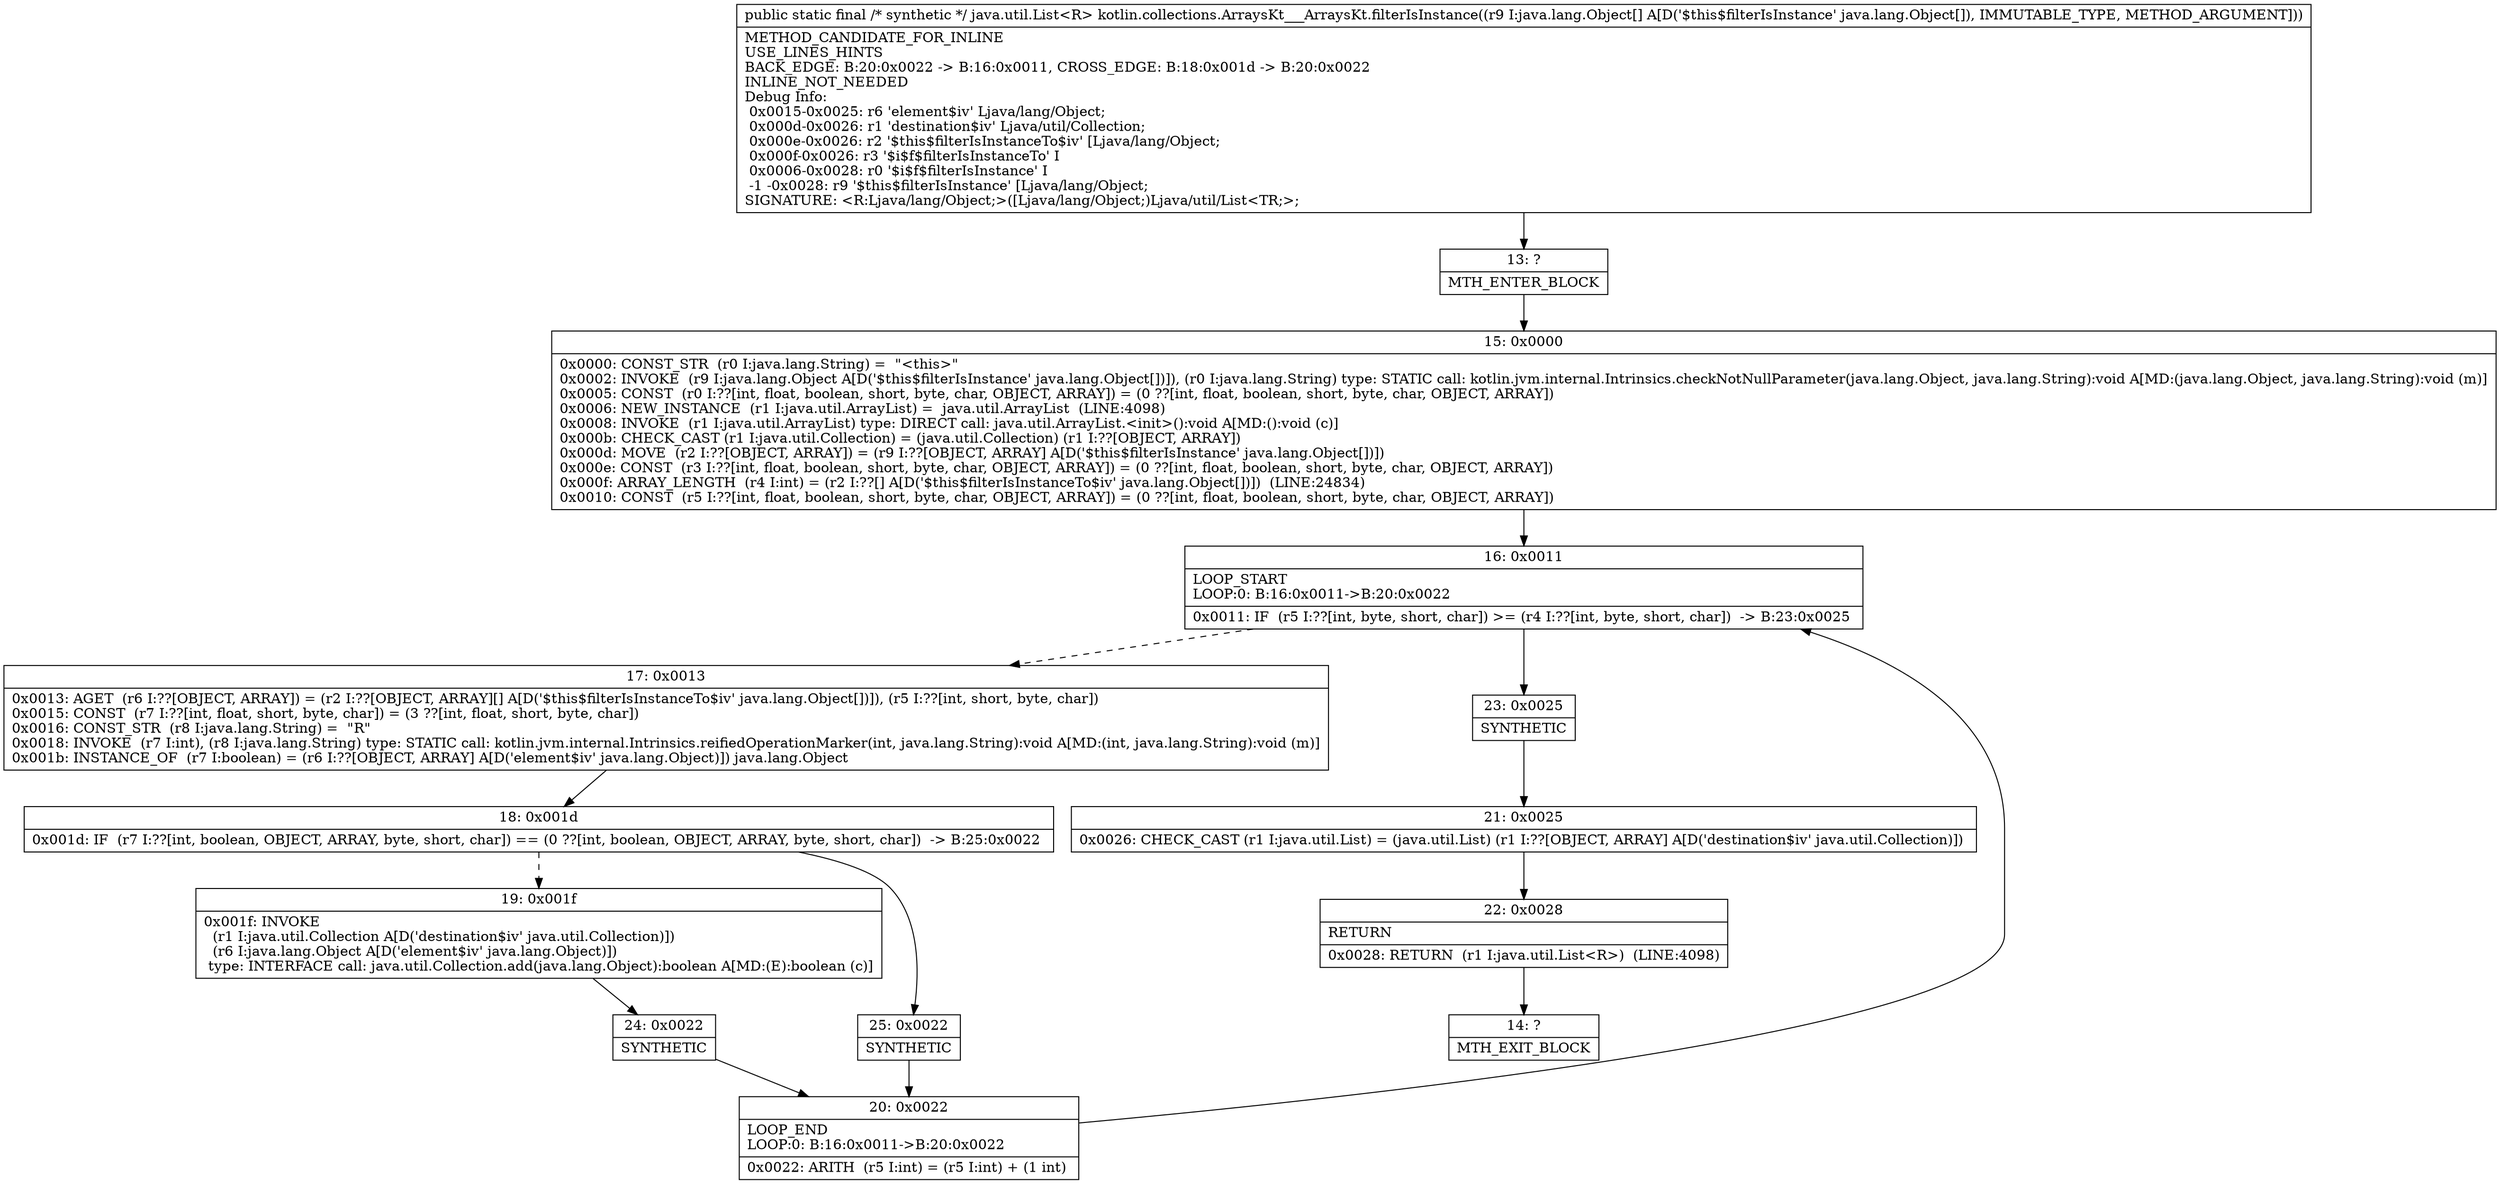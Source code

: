 digraph "CFG forkotlin.collections.ArraysKt___ArraysKt.filterIsInstance([Ljava\/lang\/Object;)Ljava\/util\/List;" {
Node_13 [shape=record,label="{13\:\ ?|MTH_ENTER_BLOCK\l}"];
Node_15 [shape=record,label="{15\:\ 0x0000|0x0000: CONST_STR  (r0 I:java.lang.String) =  \"\<this\>\" \l0x0002: INVOKE  (r9 I:java.lang.Object A[D('$this$filterIsInstance' java.lang.Object[])]), (r0 I:java.lang.String) type: STATIC call: kotlin.jvm.internal.Intrinsics.checkNotNullParameter(java.lang.Object, java.lang.String):void A[MD:(java.lang.Object, java.lang.String):void (m)]\l0x0005: CONST  (r0 I:??[int, float, boolean, short, byte, char, OBJECT, ARRAY]) = (0 ??[int, float, boolean, short, byte, char, OBJECT, ARRAY]) \l0x0006: NEW_INSTANCE  (r1 I:java.util.ArrayList) =  java.util.ArrayList  (LINE:4098)\l0x0008: INVOKE  (r1 I:java.util.ArrayList) type: DIRECT call: java.util.ArrayList.\<init\>():void A[MD:():void (c)]\l0x000b: CHECK_CAST (r1 I:java.util.Collection) = (java.util.Collection) (r1 I:??[OBJECT, ARRAY]) \l0x000d: MOVE  (r2 I:??[OBJECT, ARRAY]) = (r9 I:??[OBJECT, ARRAY] A[D('$this$filterIsInstance' java.lang.Object[])]) \l0x000e: CONST  (r3 I:??[int, float, boolean, short, byte, char, OBJECT, ARRAY]) = (0 ??[int, float, boolean, short, byte, char, OBJECT, ARRAY]) \l0x000f: ARRAY_LENGTH  (r4 I:int) = (r2 I:??[] A[D('$this$filterIsInstanceTo$iv' java.lang.Object[])])  (LINE:24834)\l0x0010: CONST  (r5 I:??[int, float, boolean, short, byte, char, OBJECT, ARRAY]) = (0 ??[int, float, boolean, short, byte, char, OBJECT, ARRAY]) \l}"];
Node_16 [shape=record,label="{16\:\ 0x0011|LOOP_START\lLOOP:0: B:16:0x0011\-\>B:20:0x0022\l|0x0011: IF  (r5 I:??[int, byte, short, char]) \>= (r4 I:??[int, byte, short, char])  \-\> B:23:0x0025 \l}"];
Node_17 [shape=record,label="{17\:\ 0x0013|0x0013: AGET  (r6 I:??[OBJECT, ARRAY]) = (r2 I:??[OBJECT, ARRAY][] A[D('$this$filterIsInstanceTo$iv' java.lang.Object[])]), (r5 I:??[int, short, byte, char]) \l0x0015: CONST  (r7 I:??[int, float, short, byte, char]) = (3 ??[int, float, short, byte, char]) \l0x0016: CONST_STR  (r8 I:java.lang.String) =  \"R\" \l0x0018: INVOKE  (r7 I:int), (r8 I:java.lang.String) type: STATIC call: kotlin.jvm.internal.Intrinsics.reifiedOperationMarker(int, java.lang.String):void A[MD:(int, java.lang.String):void (m)]\l0x001b: INSTANCE_OF  (r7 I:boolean) = (r6 I:??[OBJECT, ARRAY] A[D('element$iv' java.lang.Object)]) java.lang.Object \l}"];
Node_18 [shape=record,label="{18\:\ 0x001d|0x001d: IF  (r7 I:??[int, boolean, OBJECT, ARRAY, byte, short, char]) == (0 ??[int, boolean, OBJECT, ARRAY, byte, short, char])  \-\> B:25:0x0022 \l}"];
Node_19 [shape=record,label="{19\:\ 0x001f|0x001f: INVOKE  \l  (r1 I:java.util.Collection A[D('destination$iv' java.util.Collection)])\l  (r6 I:java.lang.Object A[D('element$iv' java.lang.Object)])\l type: INTERFACE call: java.util.Collection.add(java.lang.Object):boolean A[MD:(E):boolean (c)]\l}"];
Node_24 [shape=record,label="{24\:\ 0x0022|SYNTHETIC\l}"];
Node_20 [shape=record,label="{20\:\ 0x0022|LOOP_END\lLOOP:0: B:16:0x0011\-\>B:20:0x0022\l|0x0022: ARITH  (r5 I:int) = (r5 I:int) + (1 int) \l}"];
Node_25 [shape=record,label="{25\:\ 0x0022|SYNTHETIC\l}"];
Node_23 [shape=record,label="{23\:\ 0x0025|SYNTHETIC\l}"];
Node_21 [shape=record,label="{21\:\ 0x0025|0x0026: CHECK_CAST (r1 I:java.util.List) = (java.util.List) (r1 I:??[OBJECT, ARRAY] A[D('destination$iv' java.util.Collection)]) \l}"];
Node_22 [shape=record,label="{22\:\ 0x0028|RETURN\l|0x0028: RETURN  (r1 I:java.util.List\<R\>)  (LINE:4098)\l}"];
Node_14 [shape=record,label="{14\:\ ?|MTH_EXIT_BLOCK\l}"];
MethodNode[shape=record,label="{public static final \/* synthetic *\/ java.util.List\<R\> kotlin.collections.ArraysKt___ArraysKt.filterIsInstance((r9 I:java.lang.Object[] A[D('$this$filterIsInstance' java.lang.Object[]), IMMUTABLE_TYPE, METHOD_ARGUMENT]))  | METHOD_CANDIDATE_FOR_INLINE\lUSE_LINES_HINTS\lBACK_EDGE: B:20:0x0022 \-\> B:16:0x0011, CROSS_EDGE: B:18:0x001d \-\> B:20:0x0022\lINLINE_NOT_NEEDED\lDebug Info:\l  0x0015\-0x0025: r6 'element$iv' Ljava\/lang\/Object;\l  0x000d\-0x0026: r1 'destination$iv' Ljava\/util\/Collection;\l  0x000e\-0x0026: r2 '$this$filterIsInstanceTo$iv' [Ljava\/lang\/Object;\l  0x000f\-0x0026: r3 '$i$f$filterIsInstanceTo' I\l  0x0006\-0x0028: r0 '$i$f$filterIsInstance' I\l  \-1 \-0x0028: r9 '$this$filterIsInstance' [Ljava\/lang\/Object;\lSIGNATURE: \<R:Ljava\/lang\/Object;\>([Ljava\/lang\/Object;)Ljava\/util\/List\<TR;\>;\l}"];
MethodNode -> Node_13;Node_13 -> Node_15;
Node_15 -> Node_16;
Node_16 -> Node_17[style=dashed];
Node_16 -> Node_23;
Node_17 -> Node_18;
Node_18 -> Node_19[style=dashed];
Node_18 -> Node_25;
Node_19 -> Node_24;
Node_24 -> Node_20;
Node_20 -> Node_16;
Node_25 -> Node_20;
Node_23 -> Node_21;
Node_21 -> Node_22;
Node_22 -> Node_14;
}

